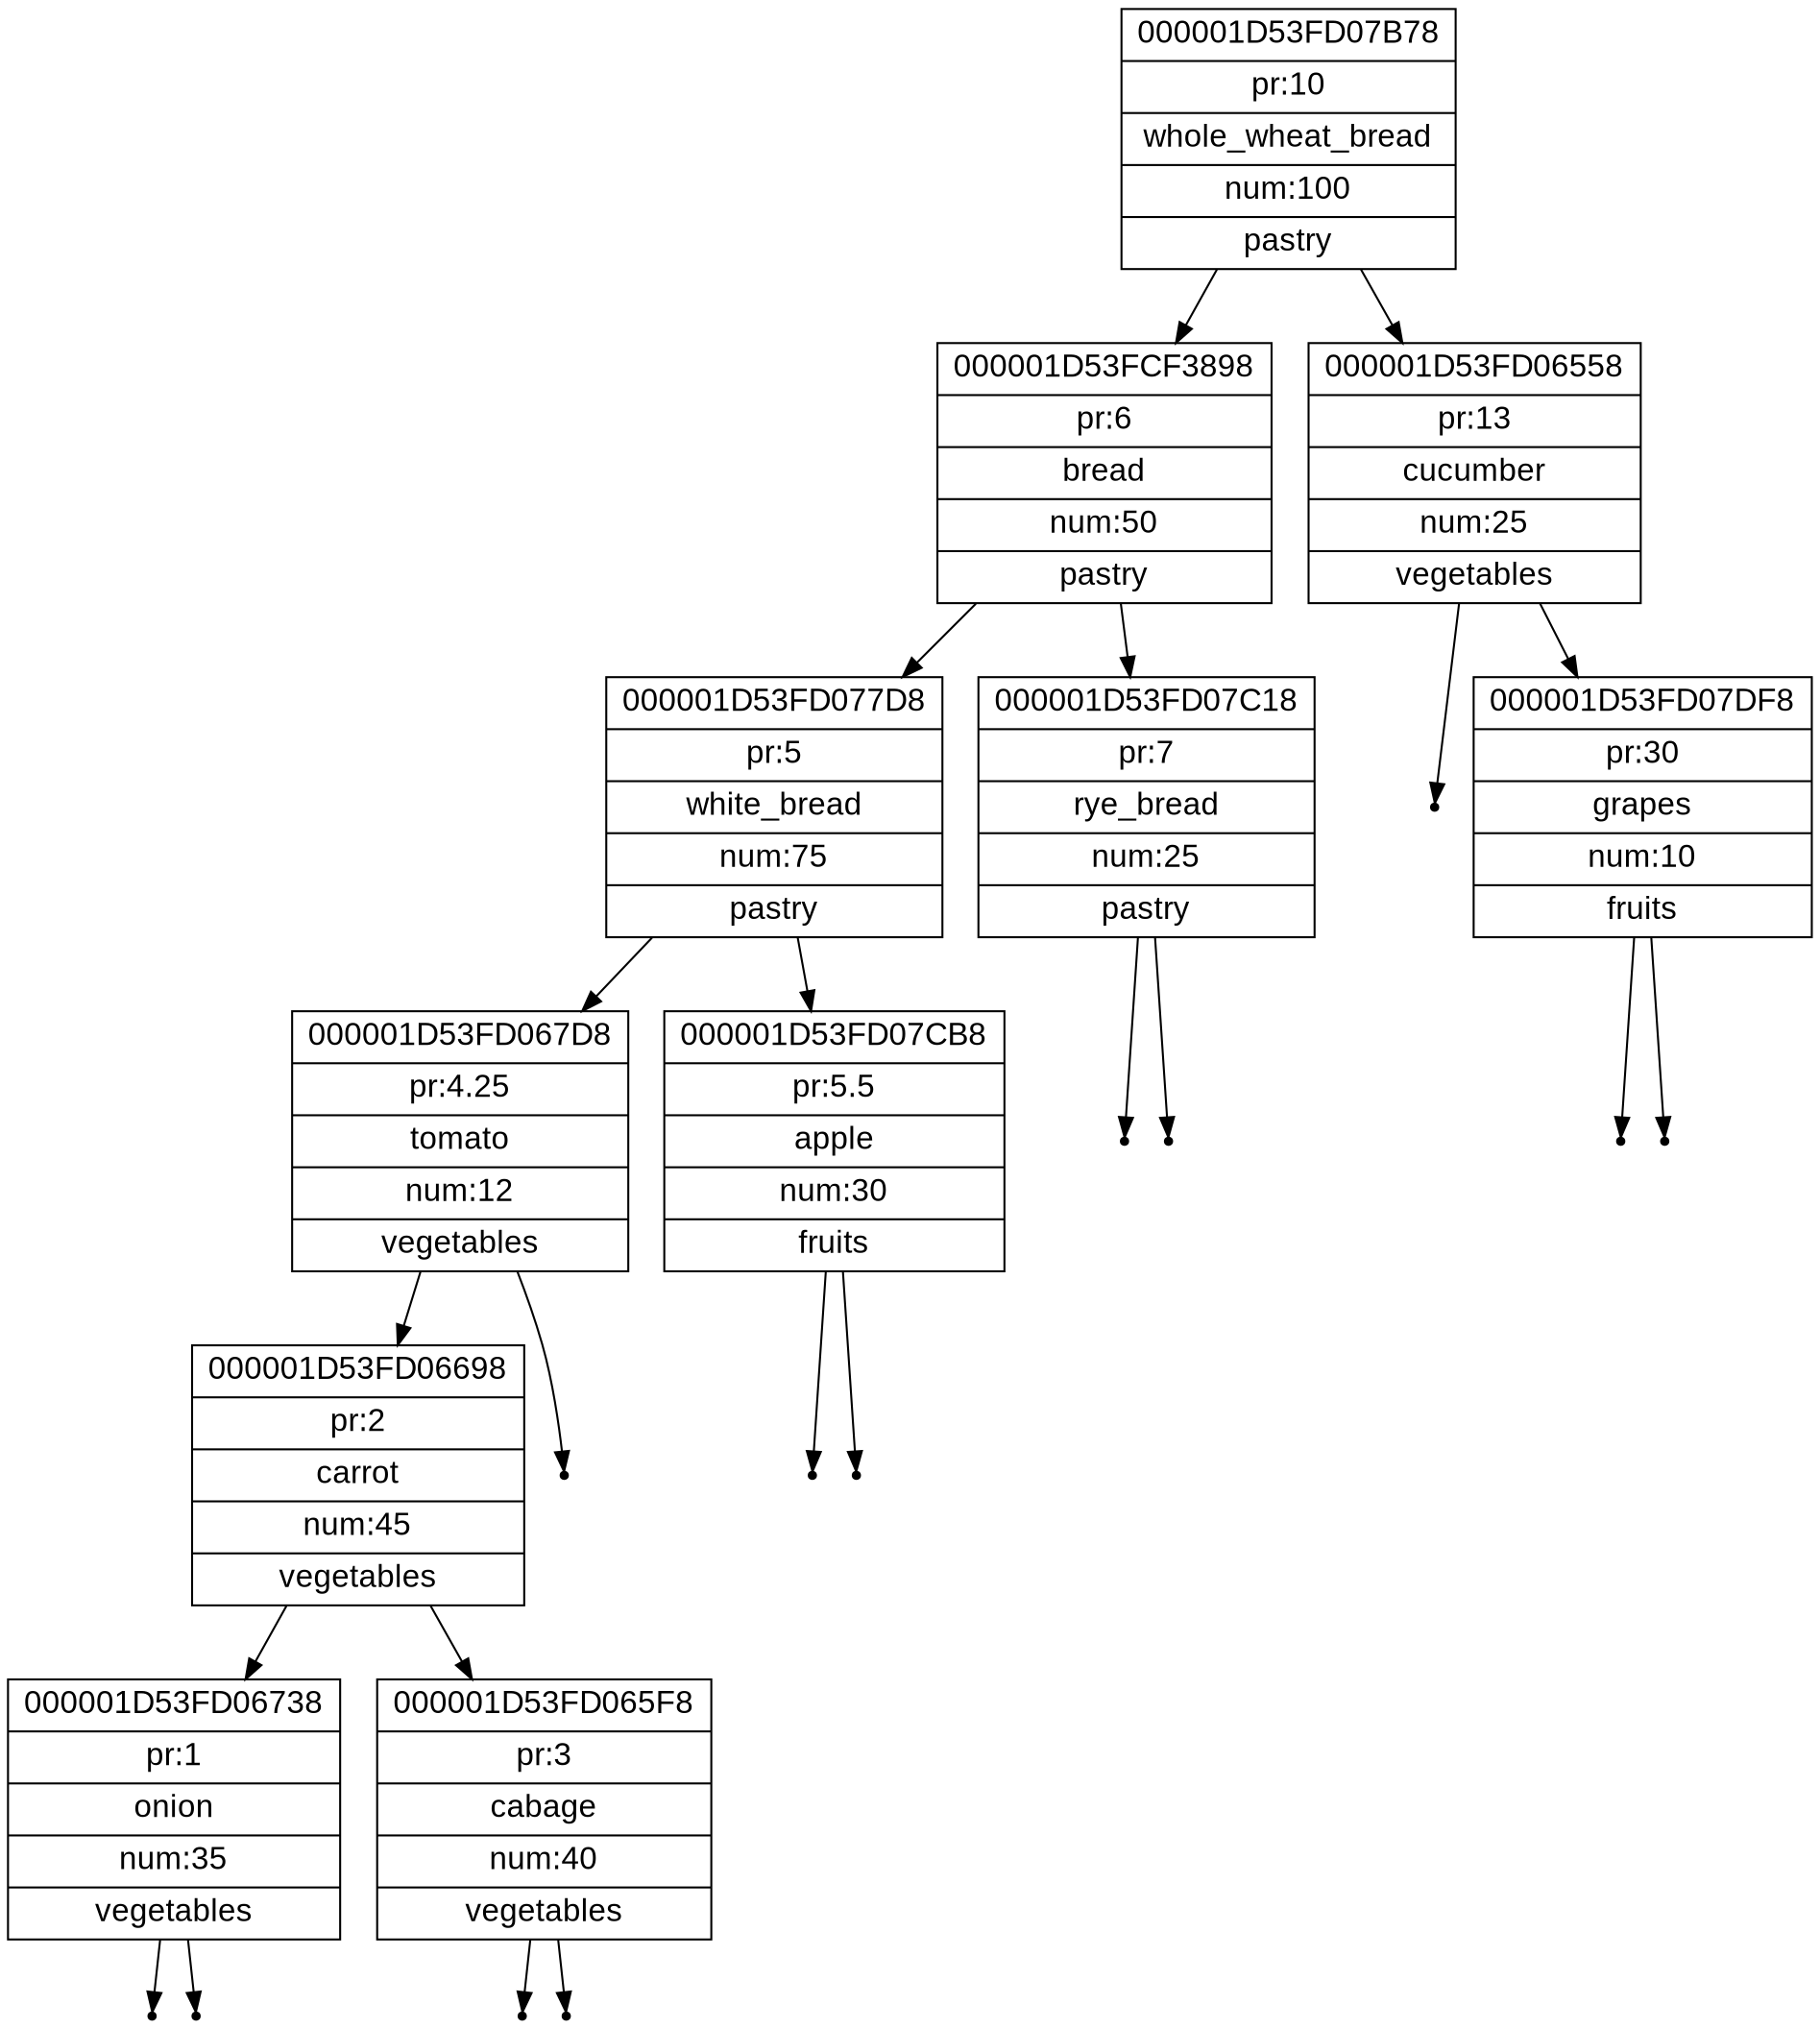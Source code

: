 digraph BST {
    node [fontname="Arial"
    fontsize = "16"
    shape = "record"];
node21[label="{000001D53FD07B78|pr:10|whole_wheat_bread|num:100|pastry}"];
node21 -> node22;
node22[label="{000001D53FCF3898|pr:6|bread|num:50|pastry}"];
node22 -> node23;
node23[label="{000001D53FD077D8|pr:5|white_bread|num:75|pastry}"];
node23 -> node24;
node24[label="{000001D53FD067D8|pr:4.25|tomato|num:12|vegetables}"];
node24 -> node25;
node25[label="{000001D53FD06698|pr:2|carrot|num:45|vegetables}"];
node25 -> node26;
node26[label="{000001D53FD06738|pr:1|onion|num:35|vegetables}"];
    null25[shape=point];
    node26 -> null25;
    null26[shape=point];
    node26 -> null26;
node25 -> node27;
node27[label="{000001D53FD065F8|pr:3|cabage|num:40|vegetables}"];
    null27[shape=point];
    node27 -> null27;
    null28[shape=point];
    node27 -> null28;
    null29[shape=point];
    node24 -> null29;
node23 -> node28;
node28[label="{000001D53FD07CB8|pr:5.5|apple|num:30|fruits}"];
    null30[shape=point];
    node28 -> null30;
    null31[shape=point];
    node28 -> null31;
node22 -> node29;
node29[label="{000001D53FD07C18|pr:7|rye_bread|num:25|pastry}"];
    null32[shape=point];
    node29 -> null32;
    null33[shape=point];
    node29 -> null33;
node21 -> node30;
node30[label="{000001D53FD06558|pr:13|cucumber|num:25|vegetables}"];
    null34[shape=point];
    node30 -> null34;
node30 -> node31;
node31[label="{000001D53FD07DF8|pr:30|grapes|num:10|fruits}"];
    null35[shape=point];
    node31 -> null35;
    null36[shape=point];
    node31 -> null36;
}

